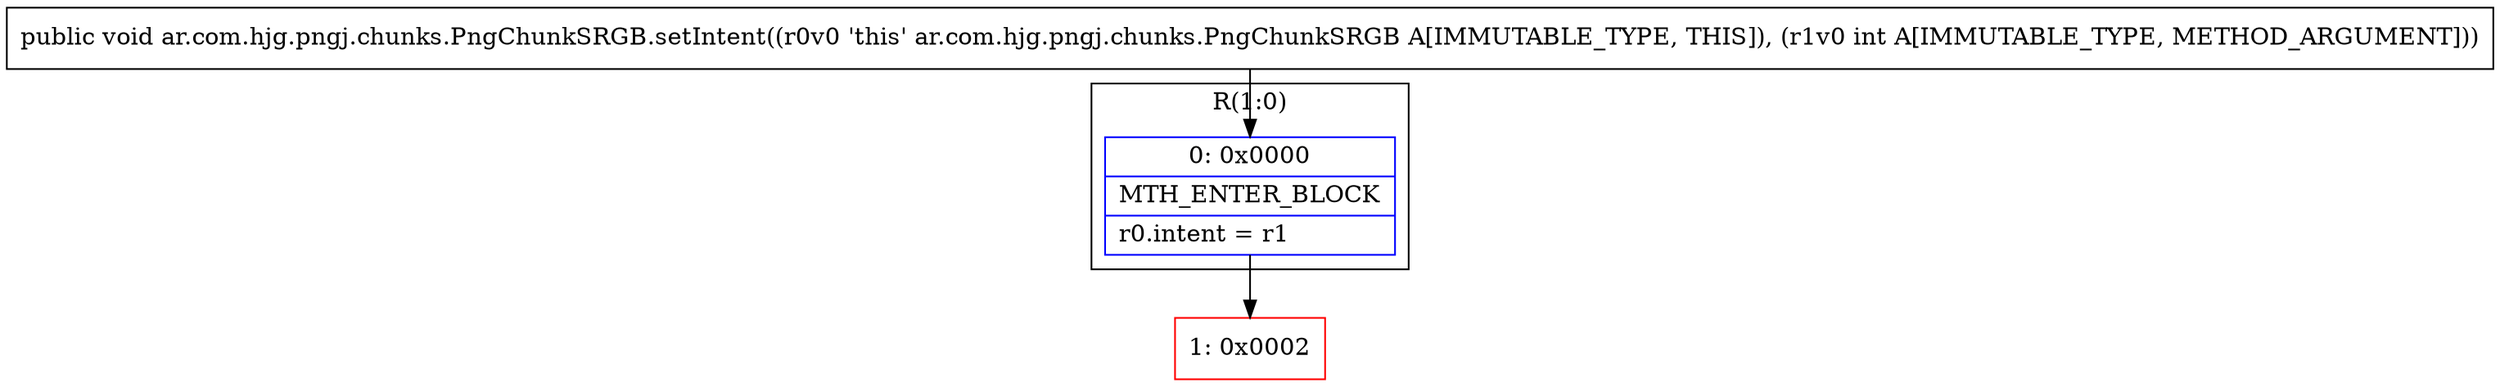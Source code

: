 digraph "CFG forar.com.hjg.pngj.chunks.PngChunkSRGB.setIntent(I)V" {
subgraph cluster_Region_954649091 {
label = "R(1:0)";
node [shape=record,color=blue];
Node_0 [shape=record,label="{0\:\ 0x0000|MTH_ENTER_BLOCK\l|r0.intent = r1\l}"];
}
Node_1 [shape=record,color=red,label="{1\:\ 0x0002}"];
MethodNode[shape=record,label="{public void ar.com.hjg.pngj.chunks.PngChunkSRGB.setIntent((r0v0 'this' ar.com.hjg.pngj.chunks.PngChunkSRGB A[IMMUTABLE_TYPE, THIS]), (r1v0 int A[IMMUTABLE_TYPE, METHOD_ARGUMENT])) }"];
MethodNode -> Node_0;
Node_0 -> Node_1;
}

